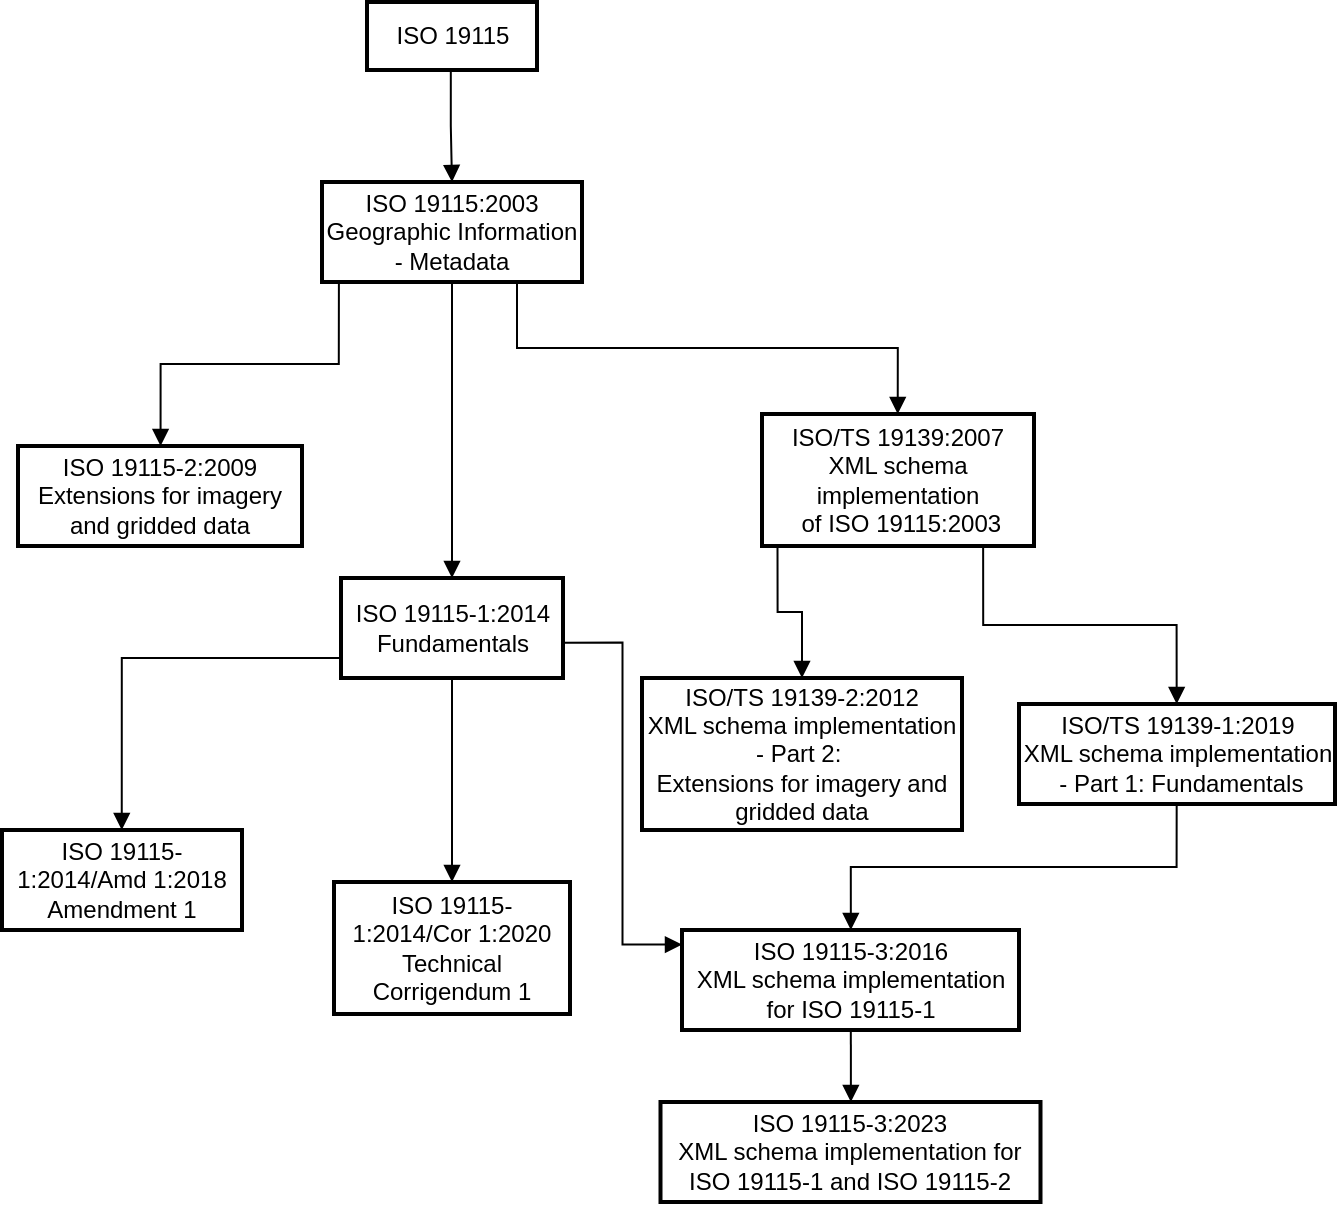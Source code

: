 <mxfile version="24.5.2" type="device">
  <diagram name="Page-1" id="K2-mHJKLKjPqbTVB3-s0">
    <mxGraphModel dx="1434" dy="1838" grid="1" gridSize="10" guides="1" tooltips="1" connect="1" arrows="1" fold="1" page="1" pageScale="1" pageWidth="850" pageHeight="1100" math="0" shadow="0">
      <root>
        <mxCell id="0" />
        <mxCell id="1" parent="0" />
        <mxCell id="Pb7JQ1JQGpnVpQM_fR6g-1" value="ISO 19115" style="whiteSpace=wrap;strokeWidth=2;labelBackgroundColor=none;" vertex="1" parent="1">
          <mxGeometry x="202.5" y="-10" width="85" height="34" as="geometry" />
        </mxCell>
        <mxCell id="Pb7JQ1JQGpnVpQM_fR6g-2" value="ISO 19115:2003&#xa;Geographic Information - Metadata" style="whiteSpace=wrap;strokeWidth=2;labelBackgroundColor=none;" vertex="1" parent="1">
          <mxGeometry x="180" y="80" width="130" height="50" as="geometry" />
        </mxCell>
        <mxCell id="Pb7JQ1JQGpnVpQM_fR6g-3" value="ISO 19115-1:2014&#xa;Fundamentals" style="whiteSpace=wrap;strokeWidth=2;labelBackgroundColor=none;" vertex="1" parent="1">
          <mxGeometry x="189.5" y="278" width="111" height="50" as="geometry" />
        </mxCell>
        <mxCell id="Pb7JQ1JQGpnVpQM_fR6g-4" value="ISO 19115-1:2014/Amd 1:2018&#xa;Amendment 1" style="whiteSpace=wrap;strokeWidth=2;labelBackgroundColor=none;" vertex="1" parent="1">
          <mxGeometry x="20" y="404" width="120" height="50" as="geometry" />
        </mxCell>
        <mxCell id="Pb7JQ1JQGpnVpQM_fR6g-5" value="ISO 19115-1:2014/Cor 1:2020&#xa;Technical Corrigendum 1" style="whiteSpace=wrap;strokeWidth=2;treeMoving=1;labelBackgroundColor=none;" vertex="1" parent="1">
          <mxGeometry x="186" y="430" width="118" height="66" as="geometry" />
        </mxCell>
        <mxCell id="Pb7JQ1JQGpnVpQM_fR6g-6" value="ISO 19115-2:2009&#xa;Extensions for imagery and gridded data" style="whiteSpace=wrap;strokeWidth=2;labelBackgroundColor=none;" vertex="1" parent="1">
          <mxGeometry x="28" y="212" width="142" height="50" as="geometry" />
        </mxCell>
        <mxCell id="Pb7JQ1JQGpnVpQM_fR6g-7" value="ISO/TS 19139:2007&#xa;XML schema implementation&#xa; of ISO 19115:2003" style="whiteSpace=wrap;strokeWidth=2;labelBackgroundColor=none;" vertex="1" parent="1">
          <mxGeometry x="400" y="196" width="136" height="66" as="geometry" />
        </mxCell>
        <mxCell id="Pb7JQ1JQGpnVpQM_fR6g-8" value="ISO/TS 19139-2:2012&#xa;XML schema implementation - Part 2: &#xa;Extensions for imagery and gridded data" style="whiteSpace=wrap;strokeWidth=2;labelBackgroundColor=none;" vertex="1" parent="1">
          <mxGeometry x="340" y="328" width="160" height="76" as="geometry" />
        </mxCell>
        <mxCell id="Pb7JQ1JQGpnVpQM_fR6g-9" value="ISO/TS 19139-1:2019&#xa;XML schema implementation&#xa; - Part 1: Fundamentals" style="whiteSpace=wrap;strokeWidth=2;labelBackgroundColor=none;" vertex="1" parent="1">
          <mxGeometry x="528.5" y="341" width="158" height="50" as="geometry" />
        </mxCell>
        <mxCell id="Pb7JQ1JQGpnVpQM_fR6g-10" value="ISO 19115-3:2016&#xa;XML schema implementation for ISO 19115-1" style="whiteSpace=wrap;strokeWidth=2;labelBackgroundColor=none;" vertex="1" parent="1">
          <mxGeometry x="360" y="454" width="168.5" height="50" as="geometry" />
        </mxCell>
        <mxCell id="Pb7JQ1JQGpnVpQM_fR6g-11" value="ISO 19115-3:2023&#xa;XML schema implementation for ISO 19115-1 and ISO 19115-2" style="whiteSpace=wrap;strokeWidth=2;labelBackgroundColor=none;" vertex="1" parent="1">
          <mxGeometry x="349.25" y="540" width="190" height="50" as="geometry" />
        </mxCell>
        <mxCell id="Pb7JQ1JQGpnVpQM_fR6g-12" value="" style="startArrow=none;endArrow=block;exitX=0.493;exitY=1;entryX=0.5;entryY=0;rounded=0;labelBackgroundColor=none;fontColor=default;edgeStyle=orthogonalEdgeStyle;" edge="1" parent="1" source="Pb7JQ1JQGpnVpQM_fR6g-1" target="Pb7JQ1JQGpnVpQM_fR6g-2">
          <mxGeometry relative="1" as="geometry" />
        </mxCell>
        <mxCell id="Pb7JQ1JQGpnVpQM_fR6g-13" value="" style="startArrow=none;endArrow=block;exitX=0.065;exitY=1;entryX=0.502;entryY=0;rounded=0;labelBackgroundColor=none;fontColor=default;edgeStyle=orthogonalEdgeStyle;" edge="1" parent="1" source="Pb7JQ1JQGpnVpQM_fR6g-2" target="Pb7JQ1JQGpnVpQM_fR6g-6">
          <mxGeometry relative="1" as="geometry" />
        </mxCell>
        <mxCell id="Pb7JQ1JQGpnVpQM_fR6g-14" value="" style="startArrow=none;endArrow=block;exitX=0.75;exitY=1;entryX=0.499;entryY=0;rounded=0;labelBackgroundColor=none;fontColor=default;edgeStyle=orthogonalEdgeStyle;exitDx=0;exitDy=0;" edge="1" parent="1" source="Pb7JQ1JQGpnVpQM_fR6g-2" target="Pb7JQ1JQGpnVpQM_fR6g-7">
          <mxGeometry relative="1" as="geometry" />
        </mxCell>
        <mxCell id="Pb7JQ1JQGpnVpQM_fR6g-15" value="" style="startArrow=none;endArrow=block;exitX=0.5;exitY=1;rounded=0;bendable=1;orthogonal=0;noJump=1;labelBackgroundColor=none;fontColor=default;edgeStyle=orthogonalEdgeStyle;entryX=0.5;entryY=0;entryDx=0;entryDy=0;exitDx=0;exitDy=0;" edge="1" parent="1" source="Pb7JQ1JQGpnVpQM_fR6g-2" target="Pb7JQ1JQGpnVpQM_fR6g-3">
          <mxGeometry relative="1" as="geometry">
            <mxPoint x="334.992" y="154" as="sourcePoint" />
            <mxPoint x="348.821" y="270" as="targetPoint" />
          </mxGeometry>
        </mxCell>
        <mxCell id="Pb7JQ1JQGpnVpQM_fR6g-16" value="" style="startArrow=none;endArrow=block;exitX=0.001;exitY=0.799;entryX=0.499;entryY=0;rounded=0;labelBackgroundColor=none;fontColor=default;edgeStyle=orthogonalEdgeStyle;" edge="1" parent="1" source="Pb7JQ1JQGpnVpQM_fR6g-3" target="Pb7JQ1JQGpnVpQM_fR6g-4">
          <mxGeometry relative="1" as="geometry" />
        </mxCell>
        <mxCell id="Pb7JQ1JQGpnVpQM_fR6g-17" value="" style="startArrow=none;endArrow=block;entryX=0.5;entryY=0;rounded=0;labelBackgroundColor=none;fontColor=default;edgeStyle=orthogonalEdgeStyle;" edge="1" parent="1" source="Pb7JQ1JQGpnVpQM_fR6g-3" target="Pb7JQ1JQGpnVpQM_fR6g-5">
          <mxGeometry relative="1" as="geometry" />
        </mxCell>
        <mxCell id="Pb7JQ1JQGpnVpQM_fR6g-18" value="" style="startArrow=none;endArrow=block;exitX=1.001;exitY=0.647;entryX=0.0;entryY=0.145;rounded=0;labelBackgroundColor=none;fontColor=default;edgeStyle=orthogonalEdgeStyle;" edge="1" parent="1" source="Pb7JQ1JQGpnVpQM_fR6g-3" target="Pb7JQ1JQGpnVpQM_fR6g-10">
          <mxGeometry relative="1" as="geometry" />
        </mxCell>
        <mxCell id="Pb7JQ1JQGpnVpQM_fR6g-19" value="" style="startArrow=none;endArrow=block;exitX=0.501;exitY=1;entryX=0.501;entryY=0;rounded=0;labelBackgroundColor=none;fontColor=default;edgeStyle=orthogonalEdgeStyle;" edge="1" parent="1" source="Pb7JQ1JQGpnVpQM_fR6g-10" target="Pb7JQ1JQGpnVpQM_fR6g-11">
          <mxGeometry relative="1" as="geometry" />
        </mxCell>
        <mxCell id="Pb7JQ1JQGpnVpQM_fR6g-20" value="" style="startArrow=none;endArrow=block;exitX=0.057;exitY=1;entryX=0.5;entryY=0;rounded=0;labelBackgroundColor=none;fontColor=default;edgeStyle=orthogonalEdgeStyle;" edge="1" parent="1" source="Pb7JQ1JQGpnVpQM_fR6g-7" target="Pb7JQ1JQGpnVpQM_fR6g-8">
          <mxGeometry relative="1" as="geometry" />
        </mxCell>
        <mxCell id="Pb7JQ1JQGpnVpQM_fR6g-21" value="" style="startArrow=none;endArrow=block;exitX=0.813;exitY=1;entryX=0.499;entryY=0;rounded=0;flowAnimation=0;labelBackgroundColor=none;fontColor=default;edgeStyle=orthogonalEdgeStyle;" edge="1" parent="1" source="Pb7JQ1JQGpnVpQM_fR6g-7" target="Pb7JQ1JQGpnVpQM_fR6g-9">
          <mxGeometry relative="1" as="geometry" />
        </mxCell>
        <mxCell id="Pb7JQ1JQGpnVpQM_fR6g-22" value="" style="startArrow=none;endArrow=block;exitX=0.499;exitY=1;entryX=0.501;entryY=0;rounded=0;labelBackgroundColor=none;fontColor=default;edgeStyle=orthogonalEdgeStyle;" edge="1" parent="1" source="Pb7JQ1JQGpnVpQM_fR6g-9" target="Pb7JQ1JQGpnVpQM_fR6g-10">
          <mxGeometry relative="1" as="geometry" />
        </mxCell>
      </root>
    </mxGraphModel>
  </diagram>
</mxfile>
